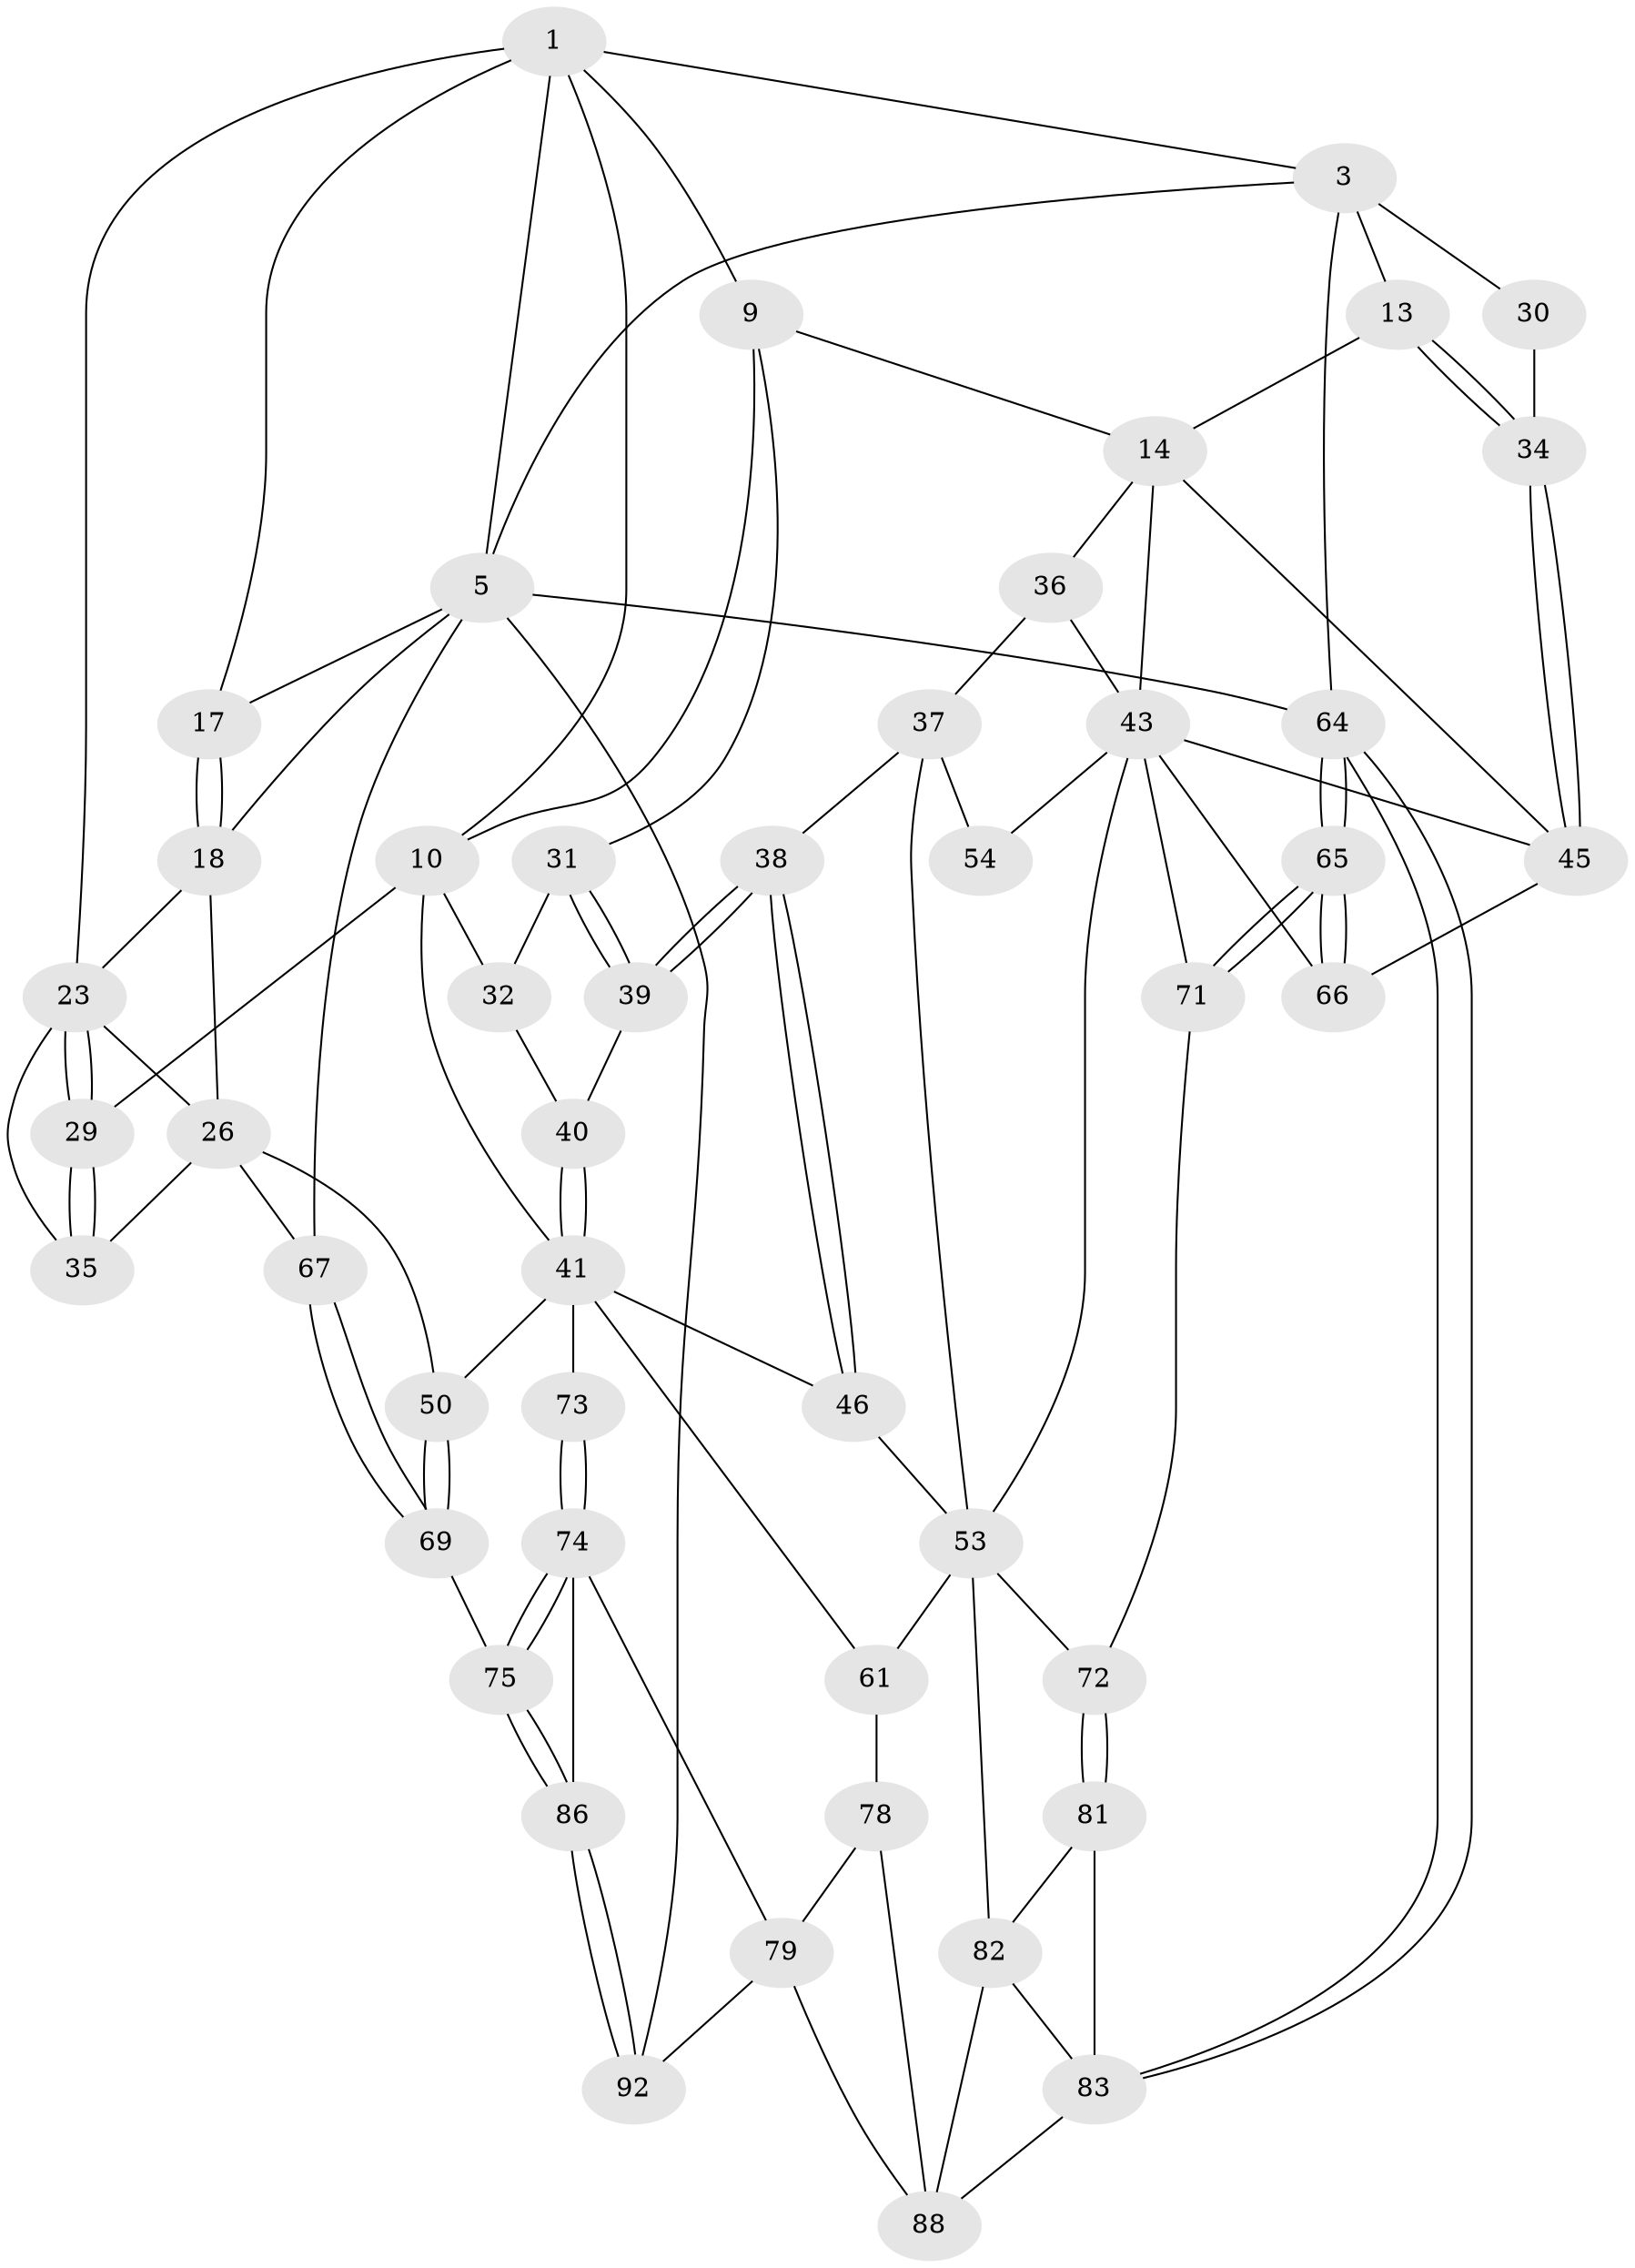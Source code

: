 // original degree distribution, {3: 0.020833333333333332, 4: 0.2604166666666667, 6: 0.23958333333333334, 5: 0.4791666666666667}
// Generated by graph-tools (version 1.1) at 2025/17/03/09/25 04:17:11]
// undirected, 48 vertices, 109 edges
graph export_dot {
graph [start="1"]
  node [color=gray90,style=filled];
  1 [pos="+0.44782223631582435+0",super="+2+7"];
  3 [pos="+0.8572261150866205+0",super="+12+4"];
  5 [pos="+0+0",super="+6+68"];
  9 [pos="+0.6321562645216557+0.1544713586138141",super="+16"];
  10 [pos="+0.49856037809632253+0.15149297926882066",super="+28"];
  13 [pos="+0.8776943845368733+0.23002361477314254"];
  14 [pos="+0.8241457506584655+0.26446654314859663",super="+15+42"];
  17 [pos="+0.2533137447754252+0.09209333017280177",super="+21"];
  18 [pos="+0+0.019238706187715244",super="+19+22"];
  23 [pos="+0.259458407986692+0.25856456778430964",super="+24"];
  26 [pos="+0+0.3615328704628642",super="+51+27"];
  29 [pos="+0.29145031247585745+0.33645295878222253"];
  30 [pos="+1+0"];
  31 [pos="+0.6170613623711428+0.24829909390168092"];
  32 [pos="+0.446108031272134+0.33644237150685985"];
  34 [pos="+1+0.28024507560862555"];
  35 [pos="+0.238102877679371+0.37577728326987037"];
  36 [pos="+0.6971434719171616+0.40315283408158037"];
  37 [pos="+0.6291598630652245+0.4609429643378277",super="+52"];
  38 [pos="+0.5825086357791552+0.41805344945426887"];
  39 [pos="+0.5724441047923026+0.3742495729157955"];
  40 [pos="+0.5347491717218156+0.38721176119238404"];
  41 [pos="+0.4115743374078072+0.4808235812092021",super="+47"];
  43 [pos="+0.8674352821747505+0.4224921971949534",super="+44+55"];
  45 [pos="+1+0.38289022378538595",super="+56"];
  46 [pos="+0.49308516477650643+0.4988080570490513"];
  50 [pos="+0.14877916348275397+0.5689175155096915"];
  53 [pos="+0.5708650438014367+0.5398166092113372",super="+59"];
  54 [pos="+0.7280351131776029+0.5447790881554245"];
  61 [pos="+0.5497443283173999+0.752335350630331"];
  64 [pos="+1+1"];
  65 [pos="+1+0.6975072974646667"];
  66 [pos="+1+0.695420040218908"];
  67 [pos="+0+0.7500163087577517"];
  69 [pos="+0+0.7473822860129291"];
  71 [pos="+0.8605316259289546+0.7556455299713779"];
  72 [pos="+0.8304403414666599+0.7724982101118497"];
  73 [pos="+0.17866273872097643+0.6511260386256562",super="+76"];
  74 [pos="+0.09183167335939225+0.7914065211337915",super="+77"];
  75 [pos="+0.08314041421169795+0.8018924032330698"];
  78 [pos="+0.41045468194473955+0.8414338768245985"];
  79 [pos="+0.3288370562844961+0.8448660438892907",super="+90"];
  81 [pos="+0.783912921716508+0.8478195712282126",super="+85"];
  82 [pos="+0.5754703917062753+0.7912869445661609",super="+87"];
  83 [pos="+1+1",super="+84"];
  86 [pos="+0.14419411209232186+0.9130057166184515"];
  88 [pos="+0.46830569306695874+0.9508633633038889",super="+95+89"];
  92 [pos="+0.129540491672864+1"];
  1 -- 3;
  1 -- 9;
  1 -- 5;
  1 -- 23;
  1 -- 10;
  1 -- 17;
  3 -- 13;
  3 -- 30 [weight=2];
  3 -- 64;
  3 -- 5;
  5 -- 18;
  5 -- 17;
  5 -- 64;
  5 -- 67;
  5 -- 92;
  9 -- 10;
  9 -- 14;
  9 -- 31;
  10 -- 32;
  10 -- 41;
  10 -- 29;
  13 -- 14;
  13 -- 34;
  13 -- 34;
  14 -- 36;
  14 -- 43;
  14 -- 45;
  17 -- 18 [weight=2];
  17 -- 18;
  18 -- 23;
  18 -- 26;
  23 -- 29;
  23 -- 29;
  23 -- 35;
  23 -- 26;
  26 -- 35;
  26 -- 50;
  26 -- 67;
  29 -- 35;
  29 -- 35;
  30 -- 34;
  31 -- 32;
  31 -- 39;
  31 -- 39;
  32 -- 40;
  34 -- 45;
  34 -- 45;
  36 -- 37;
  36 -- 43;
  37 -- 38;
  37 -- 53;
  37 -- 54;
  38 -- 39;
  38 -- 39;
  38 -- 46;
  38 -- 46;
  39 -- 40;
  40 -- 41;
  40 -- 41;
  41 -- 73 [weight=2];
  41 -- 50;
  41 -- 61;
  41 -- 46;
  43 -- 54 [weight=2];
  43 -- 66;
  43 -- 53;
  43 -- 71;
  43 -- 45;
  45 -- 66;
  46 -- 53;
  50 -- 69;
  50 -- 69;
  53 -- 82;
  53 -- 72;
  53 -- 61;
  61 -- 78;
  64 -- 65;
  64 -- 65;
  64 -- 83;
  64 -- 83;
  65 -- 66;
  65 -- 66;
  65 -- 71;
  65 -- 71;
  67 -- 69;
  67 -- 69;
  69 -- 75;
  71 -- 72;
  72 -- 81;
  72 -- 81;
  73 -- 74 [weight=2];
  73 -- 74;
  74 -- 75;
  74 -- 75;
  74 -- 86;
  74 -- 79;
  75 -- 86;
  75 -- 86;
  78 -- 79;
  78 -- 88;
  79 -- 88 [weight=2];
  79 -- 92;
  81 -- 82;
  81 -- 83 [weight=2];
  82 -- 88;
  82 -- 83;
  83 -- 88 [weight=2];
  86 -- 92;
  86 -- 92;
}
